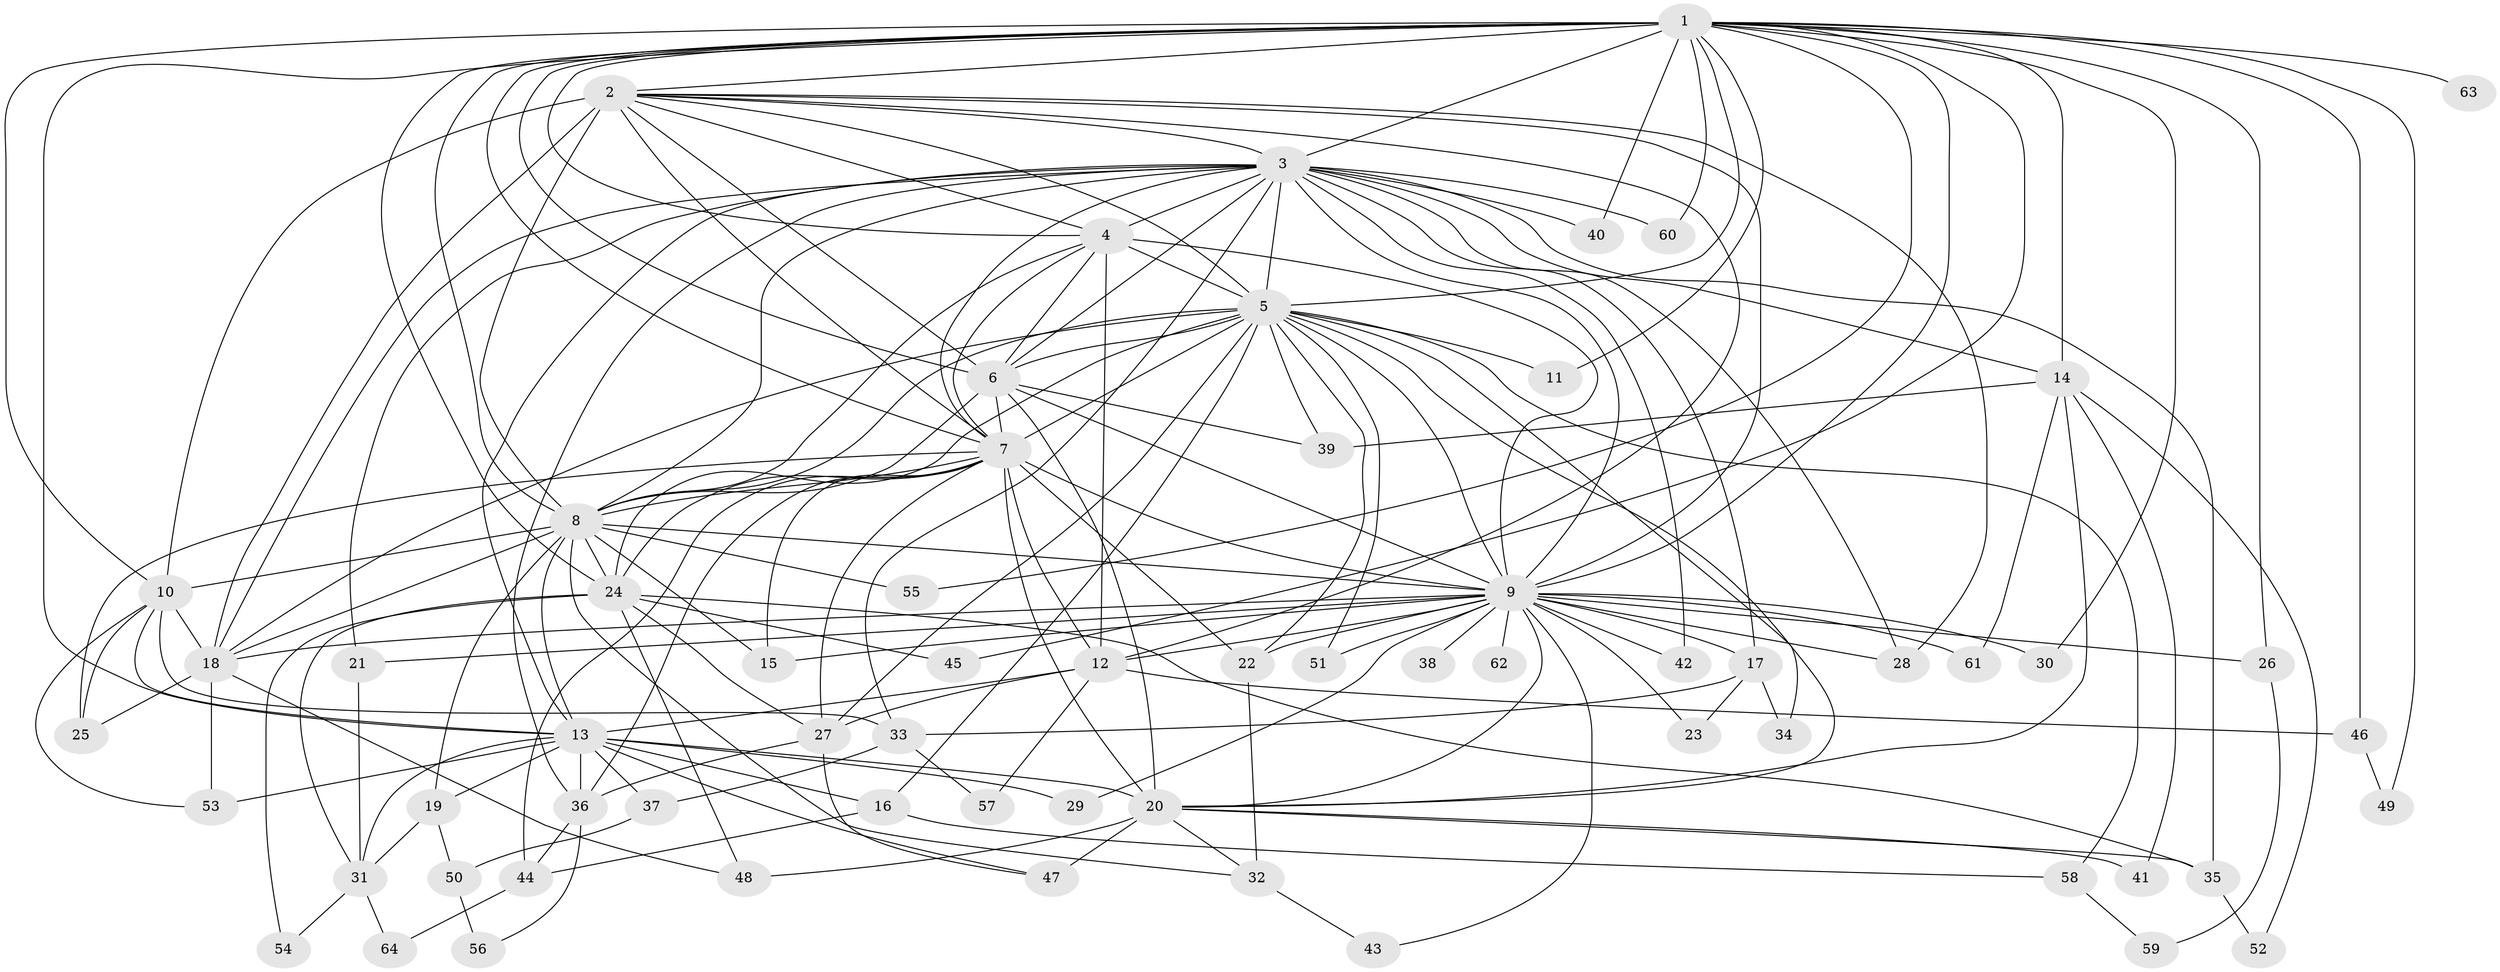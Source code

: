 // original degree distribution, {26: 0.015748031496062992, 20: 0.007874015748031496, 18: 0.007874015748031496, 24: 0.007874015748031496, 21: 0.007874015748031496, 25: 0.007874015748031496, 22: 0.007874015748031496, 32: 0.007874015748031496, 15: 0.007874015748031496, 2: 0.5433070866141733, 11: 0.007874015748031496, 7: 0.015748031496062992, 4: 0.13385826771653545, 3: 0.18110236220472442, 5: 0.023622047244094488, 8: 0.007874015748031496, 6: 0.007874015748031496}
// Generated by graph-tools (version 1.1) at 2025/49/03/04/25 22:49:37]
// undirected, 64 vertices, 177 edges
graph export_dot {
  node [color=gray90,style=filled];
  1;
  2;
  3;
  4;
  5;
  6;
  7;
  8;
  9;
  10;
  11;
  12;
  13;
  14;
  15;
  16;
  17;
  18;
  19;
  20;
  21;
  22;
  23;
  24;
  25;
  26;
  27;
  28;
  29;
  30;
  31;
  32;
  33;
  34;
  35;
  36;
  37;
  38;
  39;
  40;
  41;
  42;
  43;
  44;
  45;
  46;
  47;
  48;
  49;
  50;
  51;
  52;
  53;
  54;
  55;
  56;
  57;
  58;
  59;
  60;
  61;
  62;
  63;
  64;
  1 -- 2 [weight=1.0];
  1 -- 3 [weight=2.0];
  1 -- 4 [weight=1.0];
  1 -- 5 [weight=2.0];
  1 -- 6 [weight=2.0];
  1 -- 7 [weight=1.0];
  1 -- 8 [weight=2.0];
  1 -- 9 [weight=1.0];
  1 -- 10 [weight=1.0];
  1 -- 11 [weight=1.0];
  1 -- 13 [weight=2.0];
  1 -- 14 [weight=1.0];
  1 -- 24 [weight=1.0];
  1 -- 26 [weight=1.0];
  1 -- 30 [weight=1.0];
  1 -- 40 [weight=1.0];
  1 -- 45 [weight=1.0];
  1 -- 46 [weight=1.0];
  1 -- 49 [weight=1.0];
  1 -- 55 [weight=1.0];
  1 -- 60 [weight=1.0];
  1 -- 63 [weight=1.0];
  2 -- 3 [weight=1.0];
  2 -- 4 [weight=1.0];
  2 -- 5 [weight=1.0];
  2 -- 6 [weight=1.0];
  2 -- 7 [weight=1.0];
  2 -- 8 [weight=3.0];
  2 -- 9 [weight=1.0];
  2 -- 10 [weight=5.0];
  2 -- 12 [weight=2.0];
  2 -- 18 [weight=1.0];
  2 -- 28 [weight=1.0];
  3 -- 4 [weight=1.0];
  3 -- 5 [weight=1.0];
  3 -- 6 [weight=2.0];
  3 -- 7 [weight=1.0];
  3 -- 8 [weight=3.0];
  3 -- 9 [weight=2.0];
  3 -- 13 [weight=1.0];
  3 -- 14 [weight=1.0];
  3 -- 17 [weight=1.0];
  3 -- 18 [weight=1.0];
  3 -- 21 [weight=1.0];
  3 -- 28 [weight=1.0];
  3 -- 33 [weight=1.0];
  3 -- 35 [weight=1.0];
  3 -- 36 [weight=1.0];
  3 -- 40 [weight=1.0];
  3 -- 42 [weight=1.0];
  3 -- 60 [weight=1.0];
  4 -- 5 [weight=1.0];
  4 -- 6 [weight=1.0];
  4 -- 7 [weight=1.0];
  4 -- 8 [weight=3.0];
  4 -- 9 [weight=2.0];
  4 -- 12 [weight=7.0];
  5 -- 6 [weight=1.0];
  5 -- 7 [weight=1.0];
  5 -- 8 [weight=3.0];
  5 -- 9 [weight=1.0];
  5 -- 11 [weight=1.0];
  5 -- 16 [weight=1.0];
  5 -- 18 [weight=1.0];
  5 -- 20 [weight=1.0];
  5 -- 22 [weight=2.0];
  5 -- 24 [weight=1.0];
  5 -- 27 [weight=2.0];
  5 -- 34 [weight=1.0];
  5 -- 39 [weight=1.0];
  5 -- 51 [weight=1.0];
  5 -- 58 [weight=1.0];
  6 -- 7 [weight=1.0];
  6 -- 8 [weight=2.0];
  6 -- 9 [weight=1.0];
  6 -- 20 [weight=10.0];
  6 -- 39 [weight=1.0];
  7 -- 8 [weight=3.0];
  7 -- 9 [weight=1.0];
  7 -- 12 [weight=2.0];
  7 -- 15 [weight=1.0];
  7 -- 20 [weight=2.0];
  7 -- 22 [weight=5.0];
  7 -- 24 [weight=1.0];
  7 -- 25 [weight=1.0];
  7 -- 27 [weight=1.0];
  7 -- 36 [weight=1.0];
  7 -- 44 [weight=1.0];
  8 -- 9 [weight=2.0];
  8 -- 10 [weight=1.0];
  8 -- 13 [weight=5.0];
  8 -- 15 [weight=1.0];
  8 -- 18 [weight=1.0];
  8 -- 19 [weight=1.0];
  8 -- 24 [weight=1.0];
  8 -- 32 [weight=1.0];
  8 -- 55 [weight=1.0];
  9 -- 12 [weight=1.0];
  9 -- 15 [weight=1.0];
  9 -- 17 [weight=1.0];
  9 -- 18 [weight=1.0];
  9 -- 20 [weight=2.0];
  9 -- 21 [weight=1.0];
  9 -- 22 [weight=2.0];
  9 -- 23 [weight=1.0];
  9 -- 26 [weight=1.0];
  9 -- 28 [weight=1.0];
  9 -- 29 [weight=1.0];
  9 -- 30 [weight=1.0];
  9 -- 38 [weight=1.0];
  9 -- 42 [weight=1.0];
  9 -- 43 [weight=1.0];
  9 -- 51 [weight=1.0];
  9 -- 61 [weight=1.0];
  9 -- 62 [weight=1.0];
  10 -- 13 [weight=1.0];
  10 -- 18 [weight=1.0];
  10 -- 25 [weight=1.0];
  10 -- 33 [weight=1.0];
  10 -- 53 [weight=1.0];
  12 -- 13 [weight=1.0];
  12 -- 27 [weight=1.0];
  12 -- 46 [weight=1.0];
  12 -- 57 [weight=1.0];
  13 -- 16 [weight=1.0];
  13 -- 19 [weight=1.0];
  13 -- 20 [weight=2.0];
  13 -- 29 [weight=1.0];
  13 -- 31 [weight=1.0];
  13 -- 36 [weight=2.0];
  13 -- 37 [weight=1.0];
  13 -- 47 [weight=1.0];
  13 -- 53 [weight=1.0];
  14 -- 20 [weight=1.0];
  14 -- 39 [weight=1.0];
  14 -- 41 [weight=1.0];
  14 -- 52 [weight=1.0];
  14 -- 61 [weight=1.0];
  16 -- 44 [weight=1.0];
  16 -- 58 [weight=1.0];
  17 -- 23 [weight=1.0];
  17 -- 33 [weight=1.0];
  17 -- 34 [weight=1.0];
  18 -- 25 [weight=1.0];
  18 -- 48 [weight=1.0];
  18 -- 53 [weight=1.0];
  19 -- 31 [weight=1.0];
  19 -- 50 [weight=1.0];
  20 -- 32 [weight=1.0];
  20 -- 35 [weight=1.0];
  20 -- 41 [weight=1.0];
  20 -- 47 [weight=2.0];
  20 -- 48 [weight=1.0];
  21 -- 31 [weight=1.0];
  22 -- 32 [weight=1.0];
  24 -- 27 [weight=1.0];
  24 -- 31 [weight=1.0];
  24 -- 35 [weight=1.0];
  24 -- 45 [weight=1.0];
  24 -- 48 [weight=1.0];
  24 -- 54 [weight=1.0];
  26 -- 59 [weight=1.0];
  27 -- 36 [weight=1.0];
  27 -- 47 [weight=1.0];
  31 -- 54 [weight=1.0];
  31 -- 64 [weight=1.0];
  32 -- 43 [weight=1.0];
  33 -- 37 [weight=1.0];
  33 -- 57 [weight=1.0];
  35 -- 52 [weight=1.0];
  36 -- 44 [weight=1.0];
  36 -- 56 [weight=1.0];
  37 -- 50 [weight=1.0];
  44 -- 64 [weight=1.0];
  46 -- 49 [weight=1.0];
  50 -- 56 [weight=1.0];
  58 -- 59 [weight=1.0];
}
